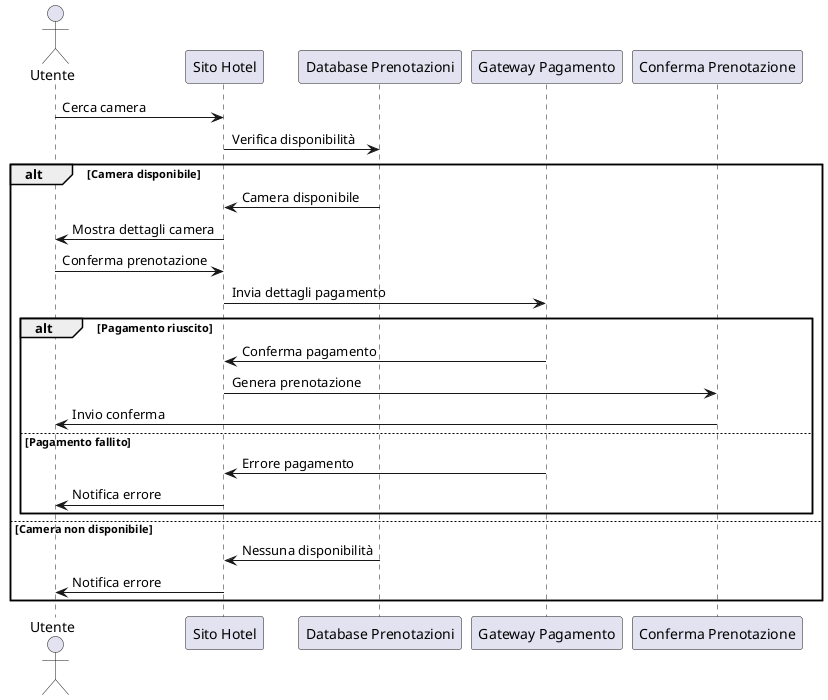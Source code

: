 @startuml
actor Utente
participant "Sito Hotel" as Hotel
participant "Database Prenotazioni" as DB
participant "Gateway Pagamento" as Payment
participant "Conferma Prenotazione" as Confirmation

Utente -> Hotel: Cerca camera
Hotel -> DB: Verifica disponibilità
alt Camera disponibile
    DB -> Hotel: Camera disponibile
    Hotel -> Utente: Mostra dettagli camera
    Utente -> Hotel: Conferma prenotazione
    Hotel -> Payment: Invia dettagli pagamento
    alt Pagamento riuscito
        Payment -> Hotel: Conferma pagamento
        Hotel -> Confirmation: Genera prenotazione
        Confirmation -> Utente: Invio conferma
    else Pagamento fallito
        Payment -> Hotel: Errore pagamento
        Hotel -> Utente: Notifica errore
    end
else Camera non disponibile
    DB -> Hotel: Nessuna disponibilità
    Hotel -> Utente: Notifica errore
end
@enduml
